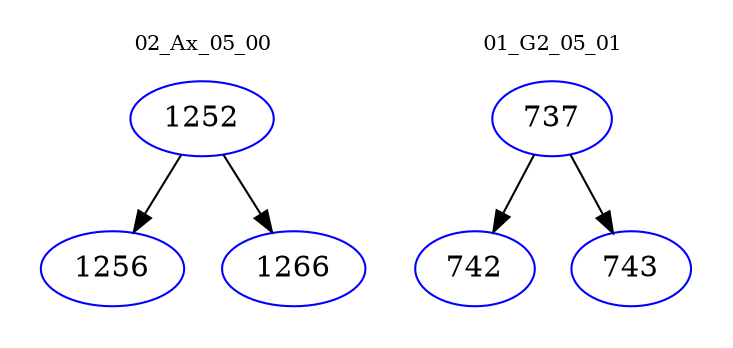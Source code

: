 digraph{
subgraph cluster_0 {
color = white
label = "02_Ax_05_00";
fontsize=10;
T0_1252 [label="1252", color="blue"]
T0_1252 -> T0_1256 [color="black"]
T0_1256 [label="1256", color="blue"]
T0_1252 -> T0_1266 [color="black"]
T0_1266 [label="1266", color="blue"]
}
subgraph cluster_1 {
color = white
label = "01_G2_05_01";
fontsize=10;
T1_737 [label="737", color="blue"]
T1_737 -> T1_742 [color="black"]
T1_742 [label="742", color="blue"]
T1_737 -> T1_743 [color="black"]
T1_743 [label="743", color="blue"]
}
}
